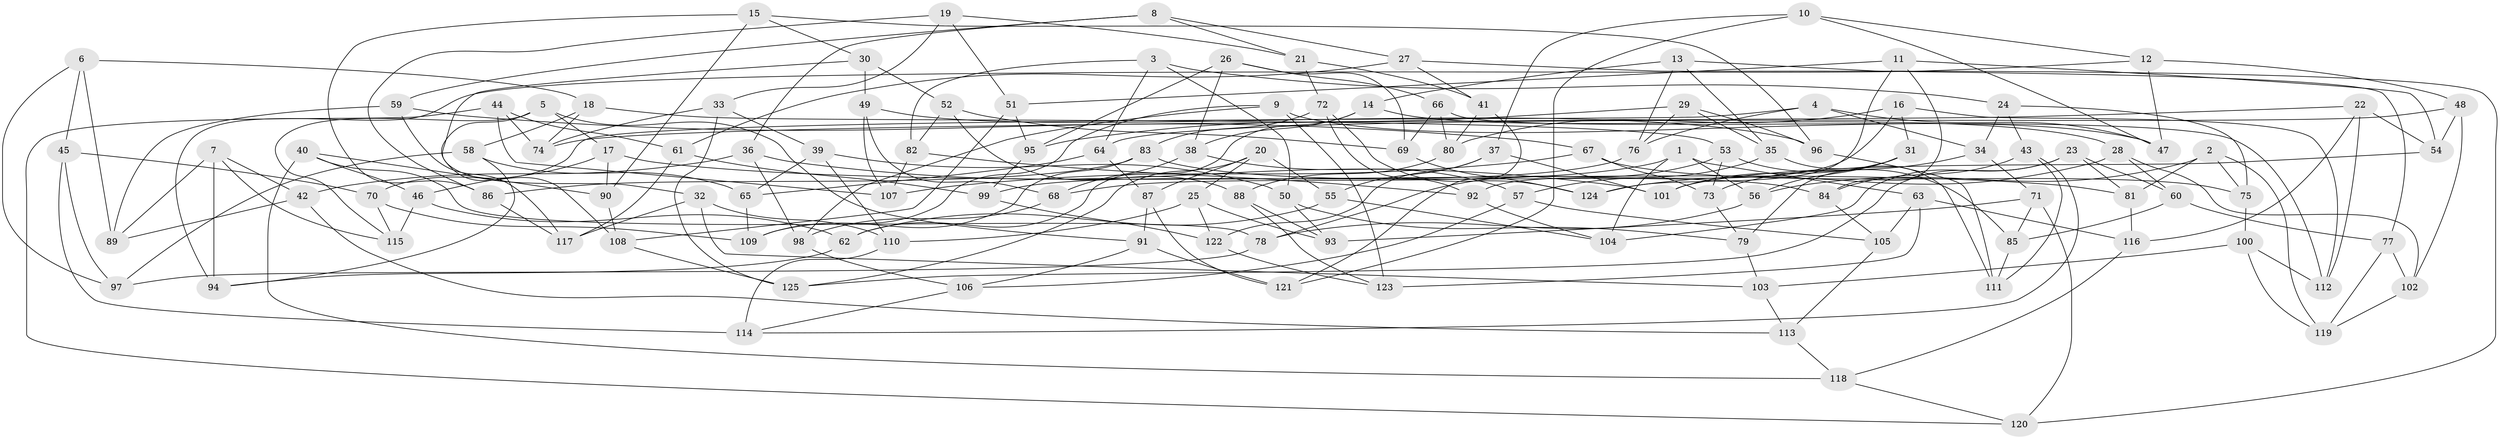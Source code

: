 // coarse degree distribution, {4: 0.5517241379310345, 6: 0.3563218390804598, 5: 0.06896551724137931, 3: 0.022988505747126436}
// Generated by graph-tools (version 1.1) at 2025/24/03/03/25 07:24:23]
// undirected, 125 vertices, 250 edges
graph export_dot {
graph [start="1"]
  node [color=gray90,style=filled];
  1;
  2;
  3;
  4;
  5;
  6;
  7;
  8;
  9;
  10;
  11;
  12;
  13;
  14;
  15;
  16;
  17;
  18;
  19;
  20;
  21;
  22;
  23;
  24;
  25;
  26;
  27;
  28;
  29;
  30;
  31;
  32;
  33;
  34;
  35;
  36;
  37;
  38;
  39;
  40;
  41;
  42;
  43;
  44;
  45;
  46;
  47;
  48;
  49;
  50;
  51;
  52;
  53;
  54;
  55;
  56;
  57;
  58;
  59;
  60;
  61;
  62;
  63;
  64;
  65;
  66;
  67;
  68;
  69;
  70;
  71;
  72;
  73;
  74;
  75;
  76;
  77;
  78;
  79;
  80;
  81;
  82;
  83;
  84;
  85;
  86;
  87;
  88;
  89;
  90;
  91;
  92;
  93;
  94;
  95;
  96;
  97;
  98;
  99;
  100;
  101;
  102;
  103;
  104;
  105;
  106;
  107;
  108;
  109;
  110;
  111;
  112;
  113;
  114;
  115;
  116;
  117;
  118;
  119;
  120;
  121;
  122;
  123;
  124;
  125;
  1 -- 56;
  1 -- 104;
  1 -- 63;
  1 -- 68;
  2 -- 119;
  2 -- 81;
  2 -- 56;
  2 -- 75;
  3 -- 82;
  3 -- 64;
  3 -- 24;
  3 -- 50;
  4 -- 70;
  4 -- 47;
  4 -- 34;
  4 -- 76;
  5 -- 17;
  5 -- 108;
  5 -- 91;
  5 -- 115;
  6 -- 89;
  6 -- 45;
  6 -- 97;
  6 -- 18;
  7 -- 94;
  7 -- 42;
  7 -- 89;
  7 -- 115;
  8 -- 59;
  8 -- 27;
  8 -- 21;
  8 -- 36;
  9 -- 98;
  9 -- 47;
  9 -- 123;
  9 -- 109;
  10 -- 121;
  10 -- 47;
  10 -- 12;
  10 -- 37;
  11 -- 51;
  11 -- 54;
  11 -- 124;
  11 -- 84;
  12 -- 94;
  12 -- 47;
  12 -- 48;
  13 -- 14;
  13 -- 77;
  13 -- 76;
  13 -- 35;
  14 -- 62;
  14 -- 38;
  14 -- 28;
  15 -- 30;
  15 -- 96;
  15 -- 90;
  15 -- 86;
  16 -- 80;
  16 -- 92;
  16 -- 31;
  16 -- 112;
  17 -- 81;
  17 -- 46;
  17 -- 90;
  18 -- 53;
  18 -- 74;
  18 -- 58;
  19 -- 51;
  19 -- 33;
  19 -- 21;
  19 -- 86;
  20 -- 55;
  20 -- 25;
  20 -- 87;
  20 -- 125;
  21 -- 72;
  21 -- 41;
  22 -- 74;
  22 -- 112;
  22 -- 54;
  22 -- 116;
  23 -- 81;
  23 -- 60;
  23 -- 125;
  23 -- 104;
  24 -- 34;
  24 -- 75;
  24 -- 43;
  25 -- 93;
  25 -- 122;
  25 -- 110;
  26 -- 66;
  26 -- 69;
  26 -- 38;
  26 -- 95;
  27 -- 120;
  27 -- 61;
  27 -- 41;
  28 -- 60;
  28 -- 124;
  28 -- 102;
  29 -- 76;
  29 -- 96;
  29 -- 95;
  29 -- 35;
  30 -- 52;
  30 -- 49;
  30 -- 32;
  31 -- 101;
  31 -- 79;
  31 -- 56;
  32 -- 110;
  32 -- 117;
  32 -- 103;
  33 -- 74;
  33 -- 125;
  33 -- 39;
  34 -- 71;
  34 -- 73;
  35 -- 57;
  35 -- 111;
  36 -- 98;
  36 -- 42;
  36 -- 101;
  37 -- 55;
  37 -- 101;
  37 -- 122;
  38 -- 57;
  38 -- 68;
  39 -- 65;
  39 -- 110;
  39 -- 50;
  40 -- 90;
  40 -- 78;
  40 -- 46;
  40 -- 118;
  41 -- 80;
  41 -- 121;
  42 -- 89;
  42 -- 113;
  43 -- 111;
  43 -- 114;
  43 -- 84;
  44 -- 107;
  44 -- 120;
  44 -- 74;
  44 -- 61;
  45 -- 70;
  45 -- 97;
  45 -- 114;
  46 -- 62;
  46 -- 115;
  48 -- 64;
  48 -- 54;
  48 -- 102;
  49 -- 68;
  49 -- 107;
  49 -- 96;
  50 -- 79;
  50 -- 93;
  51 -- 95;
  51 -- 108;
  52 -- 69;
  52 -- 82;
  52 -- 88;
  53 -- 85;
  53 -- 78;
  53 -- 73;
  54 -- 101;
  55 -- 62;
  55 -- 104;
  56 -- 78;
  57 -- 105;
  57 -- 106;
  58 -- 65;
  58 -- 97;
  58 -- 94;
  59 -- 89;
  59 -- 67;
  59 -- 117;
  60 -- 77;
  60 -- 85;
  61 -- 117;
  61 -- 99;
  62 -- 94;
  63 -- 116;
  63 -- 105;
  63 -- 123;
  64 -- 65;
  64 -- 87;
  65 -- 109;
  66 -- 80;
  66 -- 69;
  66 -- 112;
  67 -- 73;
  67 -- 107;
  67 -- 75;
  68 -- 98;
  69 -- 124;
  70 -- 109;
  70 -- 115;
  71 -- 120;
  71 -- 85;
  71 -- 93;
  72 -- 124;
  72 -- 83;
  72 -- 92;
  73 -- 79;
  75 -- 100;
  76 -- 99;
  77 -- 119;
  77 -- 102;
  78 -- 97;
  79 -- 103;
  80 -- 88;
  81 -- 116;
  82 -- 107;
  82 -- 92;
  83 -- 84;
  83 -- 109;
  83 -- 86;
  84 -- 105;
  85 -- 111;
  86 -- 117;
  87 -- 121;
  87 -- 91;
  88 -- 93;
  88 -- 123;
  90 -- 108;
  91 -- 106;
  91 -- 121;
  92 -- 104;
  95 -- 99;
  96 -- 111;
  98 -- 106;
  99 -- 122;
  100 -- 112;
  100 -- 119;
  100 -- 103;
  102 -- 119;
  103 -- 113;
  105 -- 113;
  106 -- 114;
  108 -- 125;
  110 -- 114;
  113 -- 118;
  116 -- 118;
  118 -- 120;
  122 -- 123;
}

